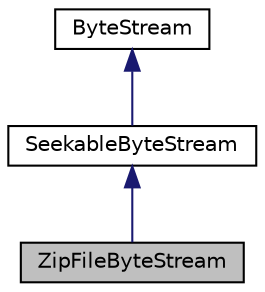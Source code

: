 digraph "ZipFileByteStream"
{
  edge [fontname="Helvetica",fontsize="10",labelfontname="Helvetica",labelfontsize="10"];
  node [fontname="Helvetica",fontsize="10",shape=record];
  Node1 [label="ZipFileByteStream",height=0.2,width=0.4,color="black", fillcolor="grey75", style="filled" fontcolor="black"];
  Node2 -> Node1 [dir="back",color="midnightblue",fontsize="10",style="solid",fontname="Helvetica"];
  Node2 [label="SeekableByteStream",height=0.2,width=0.4,color="black", fillcolor="white", style="filled",URL="$class_seekable_byte_stream.xhtml"];
  Node3 -> Node2 [dir="back",color="midnightblue",fontsize="10",style="solid",fontname="Helvetica"];
  Node3 [label="ByteStream",height=0.2,width=0.4,color="black", fillcolor="white", style="filled",URL="$class_byte_stream.xhtml"];
}
